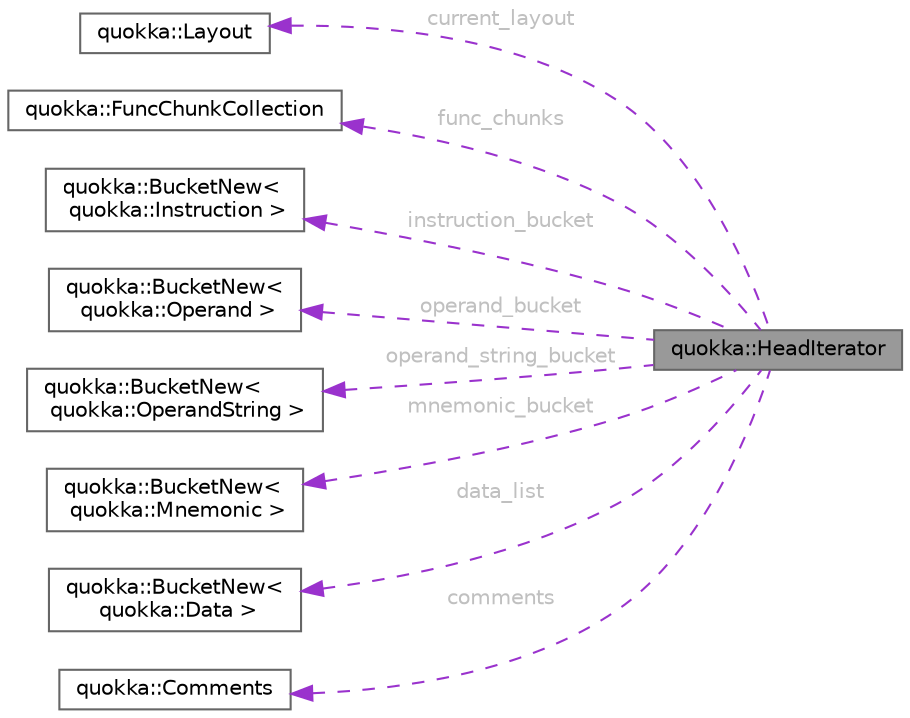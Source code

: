 digraph "quokka::HeadIterator"
{
 // LATEX_PDF_SIZE
  bgcolor="transparent";
  edge [fontname=Helvetica,fontsize=10,labelfontname=Helvetica,labelfontsize=10];
  node [fontname=Helvetica,fontsize=10,shape=box,height=0.2,width=0.4];
  rankdir="LR";
  Node1 [id="Node000001",label="quokka::HeadIterator",height=0.2,width=0.4,color="gray40", fillcolor="grey60", style="filled", fontcolor="black",tooltip=" "];
  Node2 -> Node1 [id="edge1_Node000001_Node000002",dir="back",color="darkorchid3",style="dashed",tooltip=" ",label=" current_layout",fontcolor="grey" ];
  Node2 [id="Node000002",label="quokka::Layout",height=0.2,width=0.4,color="gray40", fillcolor="white", style="filled",URL="$structquokka_1_1Layout.html",tooltip=" "];
  Node3 -> Node1 [id="edge2_Node000001_Node000003",dir="back",color="darkorchid3",style="dashed",tooltip=" ",label=" func_chunks",fontcolor="grey" ];
  Node3 [id="Node000003",label="quokka::FuncChunkCollection",height=0.2,width=0.4,color="gray40", fillcolor="white", style="filled",URL="$classquokka_1_1FuncChunkCollection.html",tooltip=" "];
  Node4 -> Node1 [id="edge3_Node000001_Node000004",dir="back",color="darkorchid3",style="dashed",tooltip=" ",label=" instruction_bucket",fontcolor="grey" ];
  Node4 [id="Node000004",label="quokka::BucketNew\<\l quokka::Instruction \>",height=0.2,width=0.4,color="gray40", fillcolor="white", style="filled",URL="$classquokka_1_1BucketNew.html",tooltip=" "];
  Node5 -> Node1 [id="edge4_Node000001_Node000005",dir="back",color="darkorchid3",style="dashed",tooltip=" ",label=" operand_bucket",fontcolor="grey" ];
  Node5 [id="Node000005",label="quokka::BucketNew\<\l quokka::Operand \>",height=0.2,width=0.4,color="gray40", fillcolor="white", style="filled",URL="$classquokka_1_1BucketNew.html",tooltip=" "];
  Node6 -> Node1 [id="edge5_Node000001_Node000006",dir="back",color="darkorchid3",style="dashed",tooltip=" ",label=" operand_string_bucket",fontcolor="grey" ];
  Node6 [id="Node000006",label="quokka::BucketNew\<\l quokka::OperandString \>",height=0.2,width=0.4,color="gray40", fillcolor="white", style="filled",URL="$classquokka_1_1BucketNew.html",tooltip=" "];
  Node7 -> Node1 [id="edge6_Node000001_Node000007",dir="back",color="darkorchid3",style="dashed",tooltip=" ",label=" mnemonic_bucket",fontcolor="grey" ];
  Node7 [id="Node000007",label="quokka::BucketNew\<\l quokka::Mnemonic \>",height=0.2,width=0.4,color="gray40", fillcolor="white", style="filled",URL="$classquokka_1_1BucketNew.html",tooltip=" "];
  Node8 -> Node1 [id="edge7_Node000001_Node000008",dir="back",color="darkorchid3",style="dashed",tooltip=" ",label=" data_list",fontcolor="grey" ];
  Node8 [id="Node000008",label="quokka::BucketNew\<\l quokka::Data \>",height=0.2,width=0.4,color="gray40", fillcolor="white", style="filled",URL="$classquokka_1_1BucketNew.html",tooltip=" "];
  Node9 -> Node1 [id="edge8_Node000001_Node000009",dir="back",color="darkorchid3",style="dashed",tooltip=" ",label=" comments",fontcolor="grey" ];
  Node9 [id="Node000009",label="quokka::Comments",height=0.2,width=0.4,color="gray40", fillcolor="white", style="filled",URL="$classquokka_1_1Comments.html",tooltip=" "];
}
